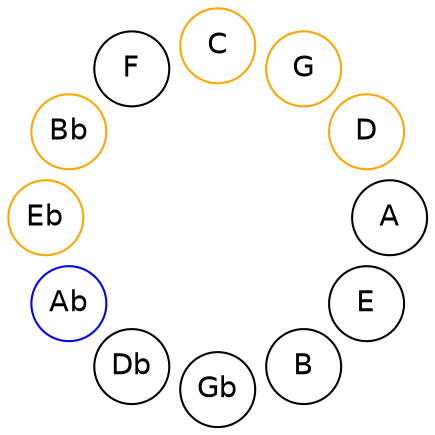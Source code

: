 
graph {

layout = circo;
mindist = .1

node [shape = circle, fontname = Helvetica, margin = 0]
edge [style=invis]

subgraph 1 {
	E -- B -- Gb -- Db -- Ab -- Eb -- Bb -- F -- C -- G -- D -- A -- E
}

Ab [color=blue];
Eb [color=orange];
Bb [color=orange];
C [color=orange];
G [color=orange];
D [color=orange];
}
